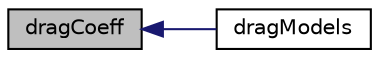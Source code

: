 digraph "dragCoeff"
{
  bgcolor="transparent";
  edge [fontname="Helvetica",fontsize="10",labelfontname="Helvetica",labelfontsize="10"];
  node [fontname="Helvetica",fontsize="10",shape=record];
  rankdir="LR";
  Node1 [label="dragCoeff",height=0.2,width=0.4,color="black", fillcolor="grey75", style="filled", fontcolor="black"];
  Node1 -> Node2 [dir="back",color="midnightblue",fontsize="10",style="solid",fontname="Helvetica"];
  Node2 [label="dragModels",height=0.2,width=0.4,color="black",URL="$a01592.html#a8b83fbd57b22e2bd8c635dc87f148dad",tooltip="Return the table of drag models. "];
}
